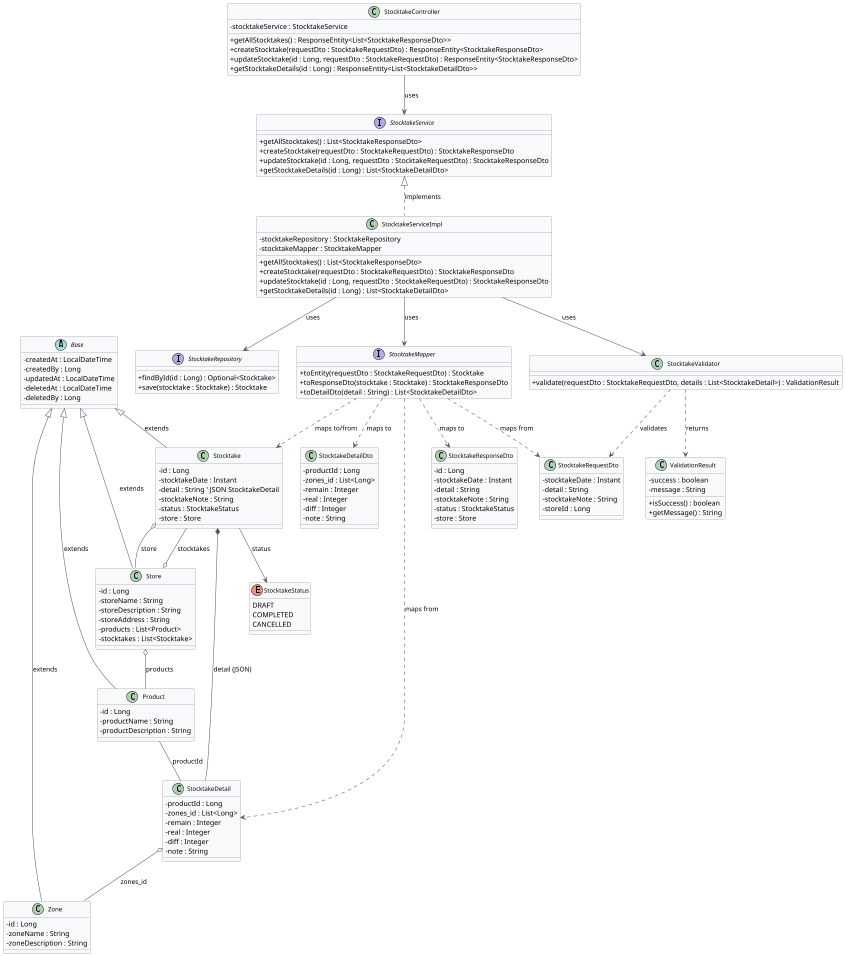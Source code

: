@startuml Stocktake_Class_Diagram_Optimized
scale 0.5
skinparam classAttributeIconSize 0
skinparam classFontSize 12
skinparam classFontName Arial
skinparam backgroundColor white
skinparam classBackgroundColor #F8F9FA
skinparam classBorderColor #6C757D
skinparam arrowColor #495057

' Base Class
' abstract class Base: Lớp cha trừu tượng, chứa các trường audit chung cho entity
abstract class Base {
    - createdAt : LocalDateTime
    - createdBy : Long
    - updatedAt : LocalDateTime
    - deletedAt : LocalDateTime
    - deletedBy : Long
}

' Entity Classes
' Stocktake: Entity chính cho phiếu kiểm kê
class Stocktake {
    - id : Long
    - stocktakeDate : Instant
    - detail : String ' JSON StocktakeDetail
    - stocktakeNote : String
    - status : StocktakeStatus
    - store : Store
}

' Store: Entity cửa hàng
class Store {
    - id : Long
    - storeName : String
    - storeDescription : String
    - storeAddress : String
    - products : List<Product>
    - stocktakes : List<Stocktake>
}

' Product: Entity sản phẩm
class Product {
    - id : Long
    - productName : String
    - productDescription : String
}

' Zone: Entity khu vực
class Zone {
    - id : Long
    - zoneName : String
    - zoneDescription : String
}

' POJO (not entity)
' StocktakeDetail: POJO để parse từng dòng kiểm kê từ JSON
class StocktakeDetail {
    - productId : Long
    - zones_id : List<Long>
    - remain : Integer
    - real : Integer
    - diff : Integer
    - note : String
}

' DTO cho StocktakeDetail
class StocktakeDetailDto {
    - productId : Long
    - zones_id : List<Long>
    - remain : Integer
    - real : Integer
    - diff : Integer
    - note : String
}

' Enum
' StocktakeStatus: Trạng thái phiếu kiểm kê
enum StocktakeStatus {
    DRAFT
    COMPLETED
    CANCELLED
}

' DTO Classes
' StocktakeRequestDto: DTO nhận dữ liệu tạo/cập nhật phiếu kiểm kê
class StocktakeRequestDto {
    - stocktakeDate : Instant
    - detail : String
    - stocktakeNote : String
    - storeId : Long
}

' StocktakeResponseDto: DTO trả về thông tin phiếu kiểm kê
class StocktakeResponseDto {
    - id : Long
    - stocktakeDate : Instant
    - detail : String
    - stocktakeNote : String
    - status : StocktakeStatus
    - store : Store
}

' Service Interface
' StocktakeService: Interface định nghĩa các chức năng chính
interface StocktakeService {
    + getAllStocktakes() : List<StocktakeResponseDto>
    + createStocktake(requestDto : StocktakeRequestDto) : StocktakeResponseDto
    + updateStocktake(id : Long, requestDto : StocktakeRequestDto) : StocktakeResponseDto
    + getStocktakeDetails(id : Long) : List<StocktakeDetailDto>
}

' Service Implementation
' StocktakeServiceImpl: Triển khai logic nghiệp vụ kiểm kê
class StocktakeServiceImpl {
    - stocktakeRepository : StocktakeRepository
    - stocktakeMapper : StocktakeMapper
    + getAllStocktakes() : List<StocktakeResponseDto>
    + createStocktake(requestDto : StocktakeRequestDto) : StocktakeResponseDto
    + updateStocktake(id : Long, requestDto : StocktakeRequestDto) : StocktakeResponseDto
    + getStocktakeDetails(id : Long) : List<StocktakeDetailDto>
}

' Repository
' StocktakeRepository: Repository thao tác với DB
interface StocktakeRepository {
    + findById(id : Long) : Optional<Stocktake>
    + save(stocktake : Stocktake) : Stocktake
}

' Mapper
' StocktakeMapper: Chuyển đổi giữa Entity và DTO
interface StocktakeMapper {
    + toEntity(requestDto : StocktakeRequestDto) : Stocktake
    + toResponseDto(stocktake : Stocktake) : StocktakeResponseDto
    + toDetailDto(detail : String) : List<StocktakeDetailDto>
}

' ValidationResult: Kết quả trả về của Validator
class ValidationResult {
    - success : boolean
    - message : String
    + isSuccess() : boolean
    + getMessage() : String
}

' Validator
' StocktakeValidator: Kiểm tra hợp lệ dữ liệu đầu vào
class StocktakeValidator {
    + validate(requestDto : StocktakeRequestDto, details : List<StocktakeDetail>) : ValidationResult
}

' Controller
' StocktakeController: Định nghĩa các API endpoint cho kiểm kê
class StocktakeController {
    - stocktakeService : StocktakeService
    + getAllStocktakes() : ResponseEntity<List<StocktakeResponseDto>>
    + createStocktake(requestDto : StocktakeRequestDto) : ResponseEntity<StocktakeResponseDto>
    + updateStocktake(id : Long, requestDto : StocktakeRequestDto) : ResponseEntity<StocktakeResponseDto>
    + getStocktakeDetails(id : Long) : ResponseEntity<List<StocktakeDetailDto>>
}

' Inheritance Relationships
' Kế thừa giữa các entity
Base <|-- Stocktake : extends
Base <|-- Store : extends
Base <|-- Product : extends
Base <|-- Zone : extends

' Association Relationships
' Liên kết giữa các class
Stocktake o-- Store : store
Stocktake *-- StocktakeDetail : detail (JSON)
Store o-- Product : products
Store o-- Stocktake : stocktakes
StocktakeDetail -up- Product : productId
StocktakeDetail o-- Zone : zones_id

' Enum Relationship
' Trường trạng thái của Stocktake
Stocktake --> StocktakeStatus : status

' Service Implementation
' Quan hệ implement và dependency
StocktakeService <|.. StocktakeServiceImpl : implements
StocktakeServiceImpl --> StocktakeRepository : uses
StocktakeServiceImpl --> StocktakeMapper : uses
StocktakeServiceImpl --> StocktakeValidator : uses

' Mapper Mapping
' Mapper chỉ ánh xạ dữ liệu, không sở hữu entity
StocktakeMapper ..> Stocktake : maps to/from
StocktakeMapper ..> StocktakeRequestDto : maps from
StocktakeMapper ..> StocktakeResponseDto : maps to
StocktakeMapper ..> StocktakeDetailDto : maps to
StocktakeMapper ..> StocktakeDetail : maps from

' Controller Dependency
' Controller sử dụng Service
StocktakeController --> StocktakeService : uses

' Validator Dependency
' Validator sử dụng DTO và trả về ValidationResult
StocktakeValidator ..> StocktakeRequestDto : validates
StocktakeValidator ..> ValidationResult : returns

@enduml 